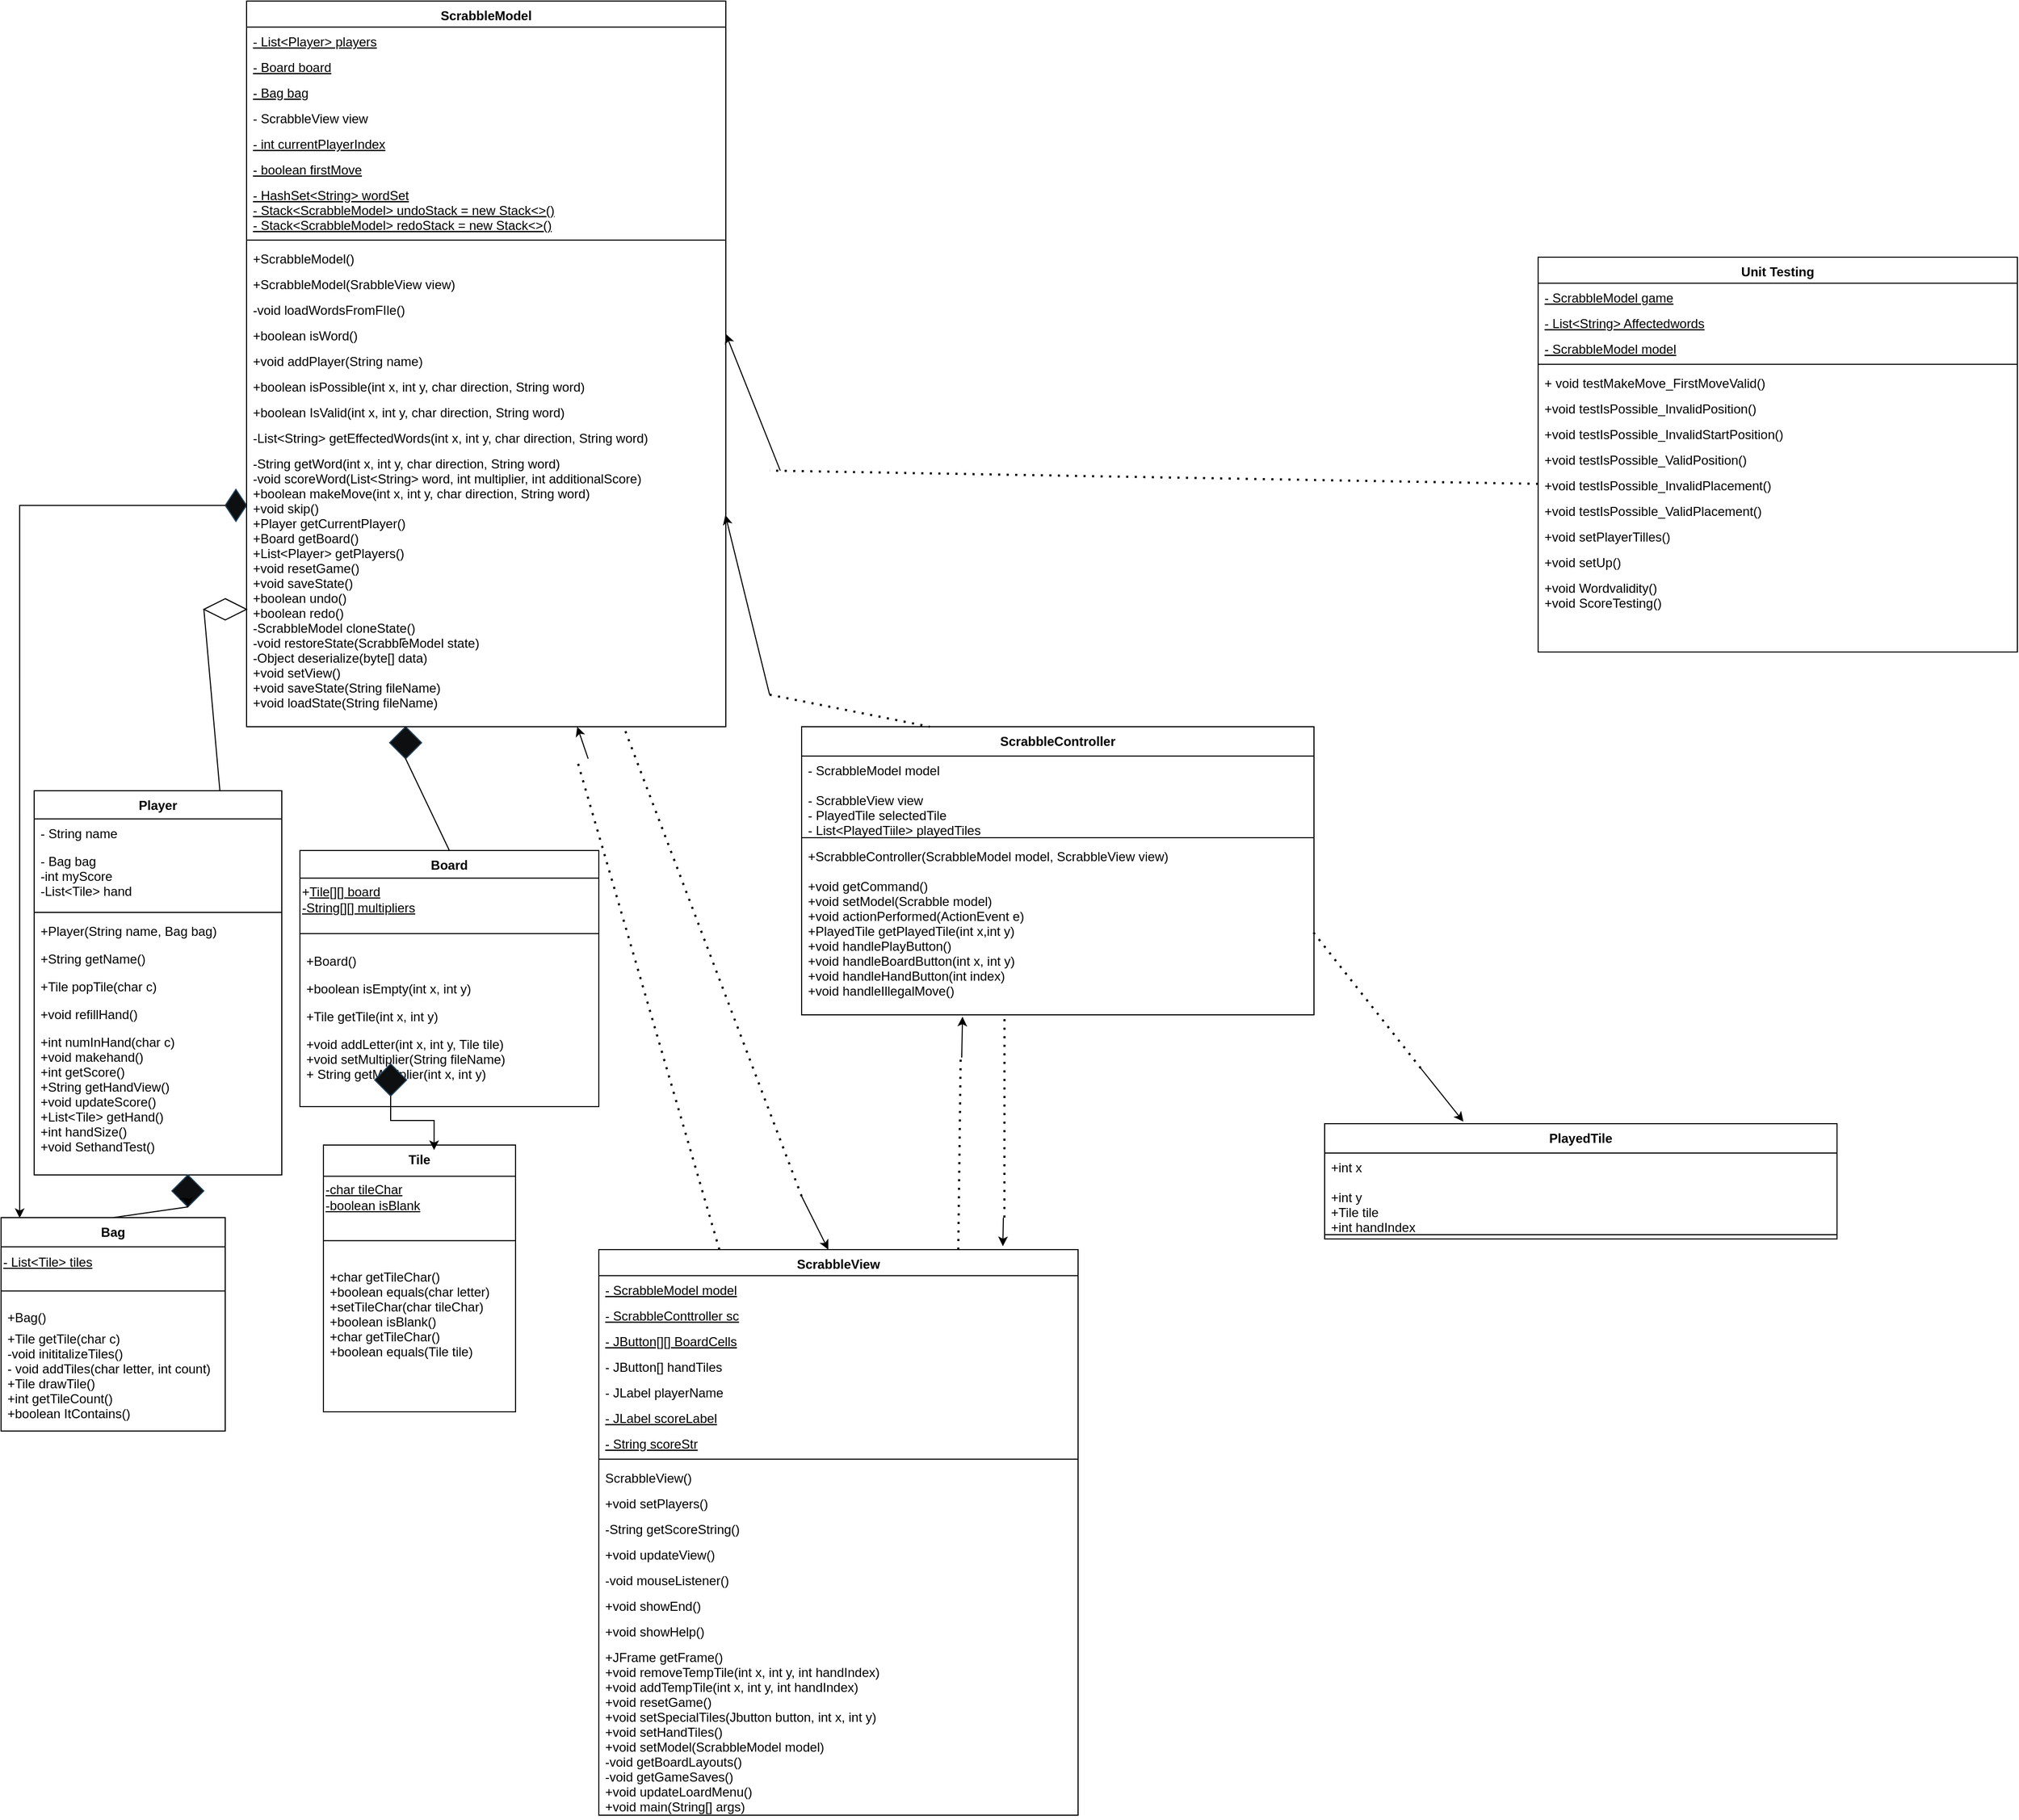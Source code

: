 <mxfile version="24.8.4">
  <diagram name="Page-1" id="p45qbbeU1905JoVHF52F">
    <mxGraphModel dx="593" dy="1954" grid="1" gridSize="10" guides="1" tooltips="1" connect="1" arrows="1" fold="1" page="1" pageScale="1" pageWidth="850" pageHeight="1100" math="0" shadow="0">
      <root>
        <mxCell id="0" />
        <mxCell id="1" parent="0" />
        <mxCell id="Dp6m5IRYse2leT-TEfQf-21" value="Player" style="swimlane;fontStyle=1;align=center;verticalAlign=top;childLayout=stackLayout;horizontal=1;startSize=26.375;horizontalStack=0;resizeParent=1;resizeParentMax=0;resizeLast=0;collapsible=0;marginBottom=0;" parent="1" vertex="1">
          <mxGeometry x="161" y="540" width="232" height="360.005" as="geometry" />
        </mxCell>
        <mxCell id="Dp6m5IRYse2leT-TEfQf-22" value="- String name" style="text;strokeColor=none;fillColor=none;align=left;verticalAlign=top;spacingLeft=4;spacingRight=4;overflow=hidden;rotatable=0;points=[[0,0.5],[1,0.5]];portConstraint=eastwest;" parent="Dp6m5IRYse2leT-TEfQf-21" vertex="1">
          <mxGeometry y="26.375" width="232" height="26" as="geometry" />
        </mxCell>
        <mxCell id="Dp6m5IRYse2leT-TEfQf-23" value="- Bag bag&#xa;-int myScore&#xa;-List&lt;Tile&gt; hand" style="text;strokeColor=none;fillColor=none;align=left;verticalAlign=top;spacingLeft=4;spacingRight=4;overflow=hidden;rotatable=0;points=[[0,0.5],[1,0.5]];portConstraint=eastwest;" parent="Dp6m5IRYse2leT-TEfQf-21" vertex="1">
          <mxGeometry y="52.375" width="232" height="57.63" as="geometry" />
        </mxCell>
        <mxCell id="Dp6m5IRYse2leT-TEfQf-24" style="line;strokeWidth=1;fillColor=none;align=left;verticalAlign=middle;spacingTop=-1;spacingLeft=3;spacingRight=3;rotatable=0;labelPosition=right;points=[];portConstraint=eastwest;strokeColor=inherit;" parent="Dp6m5IRYse2leT-TEfQf-21" vertex="1">
          <mxGeometry y="110.005" width="232" height="8" as="geometry" />
        </mxCell>
        <mxCell id="Dp6m5IRYse2leT-TEfQf-25" value="+Player(String name, Bag bag)" style="text;strokeColor=none;fillColor=none;align=left;verticalAlign=top;spacingLeft=4;spacingRight=4;overflow=hidden;rotatable=0;points=[[0,0.5],[1,0.5]];portConstraint=eastwest;" parent="Dp6m5IRYse2leT-TEfQf-21" vertex="1">
          <mxGeometry y="118.005" width="232" height="26" as="geometry" />
        </mxCell>
        <mxCell id="Dp6m5IRYse2leT-TEfQf-26" value="+String getName()" style="text;strokeColor=none;fillColor=none;align=left;verticalAlign=top;spacingLeft=4;spacingRight=4;overflow=hidden;rotatable=0;points=[[0,0.5],[1,0.5]];portConstraint=eastwest;" parent="Dp6m5IRYse2leT-TEfQf-21" vertex="1">
          <mxGeometry y="144.005" width="232" height="26" as="geometry" />
        </mxCell>
        <mxCell id="Dp6m5IRYse2leT-TEfQf-27" value="+Tile popTile(char c)" style="text;strokeColor=none;fillColor=none;align=left;verticalAlign=top;spacingLeft=4;spacingRight=4;overflow=hidden;rotatable=0;points=[[0,0.5],[1,0.5]];portConstraint=eastwest;" parent="Dp6m5IRYse2leT-TEfQf-21" vertex="1">
          <mxGeometry y="170.005" width="232" height="26" as="geometry" />
        </mxCell>
        <mxCell id="Dp6m5IRYse2leT-TEfQf-28" value="+void refillHand()" style="text;strokeColor=none;fillColor=none;align=left;verticalAlign=top;spacingLeft=4;spacingRight=4;overflow=hidden;rotatable=0;points=[[0,0.5],[1,0.5]];portConstraint=eastwest;" parent="Dp6m5IRYse2leT-TEfQf-21" vertex="1">
          <mxGeometry y="196.005" width="232" height="26" as="geometry" />
        </mxCell>
        <mxCell id="Dp6m5IRYse2leT-TEfQf-29" value="+int numInHand(char c)&#xa;+void makehand()&#xa;+int getScore()&#xa;+String getHandView()&#xa;+void updateScore()&#xa;+List&lt;Tile&gt; getHand()&#xa;+int handSize()&#xa;+void SethandTest()" style="text;strokeColor=none;fillColor=none;align=left;verticalAlign=top;spacingLeft=4;spacingRight=4;overflow=hidden;rotatable=0;points=[[0,0.5],[1,0.5]];portConstraint=eastwest;" parent="Dp6m5IRYse2leT-TEfQf-21" vertex="1">
          <mxGeometry y="222.005" width="232" height="138" as="geometry" />
        </mxCell>
        <mxCell id="Dp6m5IRYse2leT-TEfQf-30" value="Board" style="swimlane;fontStyle=1;align=center;verticalAlign=top;childLayout=stackLayout;horizontal=1;startSize=25.818;horizontalStack=0;resizeParent=1;resizeParentMax=0;resizeLast=0;collapsible=0;marginBottom=0;" parent="1" vertex="1">
          <mxGeometry x="410" y="596" width="280" height="239.998" as="geometry" />
        </mxCell>
        <mxCell id="Dp6m5IRYse2leT-TEfQf-105" value="+&lt;u&gt;Tile[][] board&lt;/u&gt;&lt;div&gt;&lt;u&gt;-String[][] multipliers&lt;/u&gt;&lt;/div&gt;" style="text;html=1;align=left;verticalAlign=middle;resizable=0;points=[];autosize=1;strokeColor=none;fillColor=none;" parent="Dp6m5IRYse2leT-TEfQf-30" vertex="1">
          <mxGeometry y="25.818" width="280" height="40" as="geometry" />
        </mxCell>
        <mxCell id="Dp6m5IRYse2leT-TEfQf-31" style="line;strokeWidth=1;fillColor=none;align=left;verticalAlign=middle;spacingTop=-1;spacingLeft=3;spacingRight=3;rotatable=0;labelPosition=right;points=[];portConstraint=eastwest;strokeColor=inherit;" parent="Dp6m5IRYse2leT-TEfQf-30" vertex="1">
          <mxGeometry y="65.818" width="280" height="24.18" as="geometry" />
        </mxCell>
        <mxCell id="Dp6m5IRYse2leT-TEfQf-32" value="+Board()" style="text;strokeColor=none;fillColor=none;align=left;verticalAlign=top;spacingLeft=4;spacingRight=4;overflow=hidden;rotatable=0;points=[[0,0.5],[1,0.5]];portConstraint=eastwest;" parent="Dp6m5IRYse2leT-TEfQf-30" vertex="1">
          <mxGeometry y="89.998" width="280" height="26" as="geometry" />
        </mxCell>
        <mxCell id="Dp6m5IRYse2leT-TEfQf-33" value="+boolean isEmpty(int x, int y)" style="text;strokeColor=none;fillColor=none;align=left;verticalAlign=top;spacingLeft=4;spacingRight=4;overflow=hidden;rotatable=0;points=[[0,0.5],[1,0.5]];portConstraint=eastwest;" parent="Dp6m5IRYse2leT-TEfQf-30" vertex="1">
          <mxGeometry y="115.998" width="280" height="26" as="geometry" />
        </mxCell>
        <mxCell id="Dp6m5IRYse2leT-TEfQf-34" value="+Tile getTile(int x, int y)" style="text;strokeColor=none;fillColor=none;align=left;verticalAlign=top;spacingLeft=4;spacingRight=4;overflow=hidden;rotatable=0;points=[[0,0.5],[1,0.5]];portConstraint=eastwest;" parent="Dp6m5IRYse2leT-TEfQf-30" vertex="1">
          <mxGeometry y="141.998" width="280" height="26" as="geometry" />
        </mxCell>
        <mxCell id="Dp6m5IRYse2leT-TEfQf-35" value="+void addLetter(int x, int y, Tile tile)&#xa;+void setMultiplier(String fileName)&#xa;+ String getMultiplier(int x, int y)" style="text;strokeColor=none;fillColor=none;align=left;verticalAlign=top;spacingLeft=4;spacingRight=4;overflow=hidden;rotatable=0;points=[[0,0.5],[1,0.5]];portConstraint=eastwest;" parent="Dp6m5IRYse2leT-TEfQf-30" vertex="1">
          <mxGeometry y="167.998" width="280" height="72" as="geometry" />
        </mxCell>
        <mxCell id="Dp6m5IRYse2leT-TEfQf-36" value="Bag" style="swimlane;fontStyle=1;align=center;verticalAlign=top;childLayout=stackLayout;horizontal=1;startSize=27.429;horizontalStack=0;resizeParent=1;resizeParentMax=0;resizeLast=0;collapsible=0;marginBottom=0;" parent="1" vertex="1">
          <mxGeometry x="130" y="940" width="210" height="199.999" as="geometry" />
        </mxCell>
        <mxCell id="Dp6m5IRYse2leT-TEfQf-104" value="&lt;u&gt;- List&amp;lt;Tile&amp;gt; tiles&lt;/u&gt;" style="text;html=1;align=left;verticalAlign=middle;resizable=0;points=[];autosize=1;strokeColor=none;fillColor=none;" parent="Dp6m5IRYse2leT-TEfQf-36" vertex="1">
          <mxGeometry y="27.429" width="210" height="30" as="geometry" />
        </mxCell>
        <mxCell id="Dp6m5IRYse2leT-TEfQf-37" style="line;strokeWidth=1;fillColor=none;align=left;verticalAlign=middle;spacingTop=-1;spacingLeft=3;spacingRight=3;rotatable=0;labelPosition=right;points=[];portConstraint=eastwest;strokeColor=inherit;" parent="Dp6m5IRYse2leT-TEfQf-36" vertex="1">
          <mxGeometry y="57.429" width="210" height="22.57" as="geometry" />
        </mxCell>
        <mxCell id="Dp6m5IRYse2leT-TEfQf-38" value="+Bag()" style="text;strokeColor=none;fillColor=none;align=left;verticalAlign=top;spacingLeft=4;spacingRight=4;overflow=hidden;rotatable=0;points=[[0,0.5],[1,0.5]];portConstraint=eastwest;" parent="Dp6m5IRYse2leT-TEfQf-36" vertex="1">
          <mxGeometry y="79.999" width="210" height="20" as="geometry" />
        </mxCell>
        <mxCell id="Dp6m5IRYse2leT-TEfQf-39" value="+Tile getTile(char c)&#xa;-void inititalizeTiles()&#xa;- void addTiles(char letter, int count)&#xa;+Tile drawTile()&#xa;+int getTileCount()&#xa;+boolean ItContains()&#xa;" style="text;strokeColor=none;fillColor=none;align=left;verticalAlign=top;spacingLeft=4;spacingRight=4;overflow=hidden;rotatable=0;points=[[0,0.5],[1,0.5]];portConstraint=eastwest;" parent="Dp6m5IRYse2leT-TEfQf-36" vertex="1">
          <mxGeometry y="99.999" width="210" height="100" as="geometry" />
        </mxCell>
        <mxCell id="Dp6m5IRYse2leT-TEfQf-40" value="ScrabbleController" style="swimlane;fontStyle=1;align=center;verticalAlign=top;childLayout=stackLayout;horizontal=1;startSize=27.5;horizontalStack=0;resizeParent=1;resizeParentMax=0;resizeLast=0;collapsible=0;marginBottom=0;" parent="1" vertex="1">
          <mxGeometry x="880" y="480" width="480" height="270" as="geometry" />
        </mxCell>
        <mxCell id="Dp6m5IRYse2leT-TEfQf-41" value="- ScrabbleModel model" style="text;strokeColor=none;fillColor=none;align=left;verticalAlign=top;spacingLeft=4;spacingRight=4;overflow=hidden;rotatable=0;points=[[0,0.5],[1,0.5]];portConstraint=eastwest;" parent="Dp6m5IRYse2leT-TEfQf-40" vertex="1">
          <mxGeometry y="27.5" width="480" height="28" as="geometry" />
        </mxCell>
        <mxCell id="Dp6m5IRYse2leT-TEfQf-42" value="- ScrabbleView view&#xa;- PlayedTile selectedTile&#xa;- List&lt;PlayedTiile&gt; playedTiles" style="text;strokeColor=none;fillColor=none;align=left;verticalAlign=top;spacingLeft=4;spacingRight=4;overflow=hidden;rotatable=0;points=[[0,0.5],[1,0.5]];portConstraint=eastwest;" parent="Dp6m5IRYse2leT-TEfQf-40" vertex="1">
          <mxGeometry y="55.5" width="480" height="44.5" as="geometry" />
        </mxCell>
        <mxCell id="Dp6m5IRYse2leT-TEfQf-43" style="line;strokeWidth=1;fillColor=none;align=left;verticalAlign=middle;spacingTop=-1;spacingLeft=3;spacingRight=3;rotatable=0;labelPosition=right;points=[];portConstraint=eastwest;strokeColor=inherit;" parent="Dp6m5IRYse2leT-TEfQf-40" vertex="1">
          <mxGeometry y="100" width="480" height="8" as="geometry" />
        </mxCell>
        <mxCell id="Dp6m5IRYse2leT-TEfQf-44" value="+ScrabbleController(ScrabbleModel model, ScrabbleView view)" style="text;strokeColor=none;fillColor=none;align=left;verticalAlign=top;spacingLeft=4;spacingRight=4;overflow=hidden;rotatable=0;points=[[0,0.5],[1,0.5]];portConstraint=eastwest;" parent="Dp6m5IRYse2leT-TEfQf-40" vertex="1">
          <mxGeometry y="108" width="480" height="28" as="geometry" />
        </mxCell>
        <mxCell id="Dp6m5IRYse2leT-TEfQf-46" value="+void getCommand()&#xa;+void setModel(Scrabble model)&#xa;+void actionPerformed(ActionEvent e)&#xa;+PlayedTile getPlayedTile(int x,int y)&#xa;+void handlePlayButton()&#xa;+void handleBoardButton(int x, int y)&#xa;+void handleHandButton(int index)&#xa;+void handleIllegalMove()" style="text;strokeColor=none;fillColor=none;align=left;verticalAlign=top;spacingLeft=4;spacingRight=4;overflow=hidden;rotatable=0;points=[[0,0.5],[1,0.5]];portConstraint=eastwest;" parent="Dp6m5IRYse2leT-TEfQf-40" vertex="1">
          <mxGeometry y="136" width="480" height="134" as="geometry" />
        </mxCell>
        <mxCell id="Dp6m5IRYse2leT-TEfQf-52" value="Tile" style="swimlane;fontStyle=1;align=center;verticalAlign=top;childLayout=stackLayout;horizontal=1;startSize=29.2;horizontalStack=0;resizeParent=1;resizeParentMax=0;resizeLast=0;collapsible=0;marginBottom=0;" parent="1" vertex="1">
          <mxGeometry x="432" y="872" width="180" height="250" as="geometry" />
        </mxCell>
        <mxCell id="Dp6m5IRYse2leT-TEfQf-106" value="&lt;u&gt;-char tileChar&lt;/u&gt;&lt;div&gt;&lt;u&gt;-boolean isBlank&lt;/u&gt;&lt;/div&gt;" style="text;html=1;align=left;verticalAlign=middle;resizable=0;points=[];autosize=1;strokeColor=none;fillColor=none;" parent="Dp6m5IRYse2leT-TEfQf-52" vertex="1">
          <mxGeometry y="29.2" width="180" height="40" as="geometry" />
        </mxCell>
        <mxCell id="Dp6m5IRYse2leT-TEfQf-53" style="line;strokeWidth=1;fillColor=none;align=left;verticalAlign=middle;spacingTop=-1;spacingLeft=3;spacingRight=3;rotatable=0;labelPosition=right;points=[];portConstraint=eastwest;strokeColor=inherit;" parent="Dp6m5IRYse2leT-TEfQf-52" vertex="1">
          <mxGeometry y="69.2" width="180" height="40.8" as="geometry" />
        </mxCell>
        <mxCell id="Dp6m5IRYse2leT-TEfQf-54" value="+char getTileChar()&#xa;+boolean equals(char letter)&#xa;+setTileChar(char tileChar)&#xa;+boolean isBlank()&#xa;+char getTileChar()&#xa;+boolean equals(Tile tile)" style="text;strokeColor=none;fillColor=none;align=left;verticalAlign=top;spacingLeft=4;spacingRight=4;overflow=hidden;rotatable=0;points=[[0,0.5],[1,0.5]];portConstraint=eastwest;" parent="Dp6m5IRYse2leT-TEfQf-52" vertex="1">
          <mxGeometry y="110" width="180" height="140" as="geometry" />
        </mxCell>
        <mxCell id="Dp6m5IRYse2leT-TEfQf-69" value="" style="rhombus;whiteSpace=wrap;html=1;" parent="1" vertex="1">
          <mxGeometry x="320" y="360" width="40" height="20" as="geometry" />
        </mxCell>
        <mxCell id="Dp6m5IRYse2leT-TEfQf-73" value="" style="rhombus;whiteSpace=wrap;html=1;fillColor=#0e0f10;strokeColor=#23445d;" parent="1" vertex="1">
          <mxGeometry x="494" y="480" width="30" height="30" as="geometry" />
        </mxCell>
        <mxCell id="Dp6m5IRYse2leT-TEfQf-74" value="" style="endArrow=none;html=1;rounded=0;exitX=0.5;exitY=0;exitDx=0;exitDy=0;entryX=0.275;entryY=1.005;entryDx=0;entryDy=0;entryPerimeter=0;" parent="1" edge="1">
          <mxGeometry width="50" height="50" relative="1" as="geometry">
            <mxPoint x="509" y="397.58" as="sourcePoint" />
            <mxPoint x="503.475" y="397.919" as="targetPoint" />
          </mxGeometry>
        </mxCell>
        <mxCell id="Dp6m5IRYse2leT-TEfQf-79" value="" style="endArrow=none;html=1;rounded=0;entryX=0;entryY=0.5;entryDx=0;entryDy=0;exitX=0.75;exitY=0;exitDx=0;exitDy=0;" parent="1" source="Dp6m5IRYse2leT-TEfQf-21" target="Dp6m5IRYse2leT-TEfQf-69" edge="1">
          <mxGeometry width="50" height="50" relative="1" as="geometry">
            <mxPoint x="350" y="590" as="sourcePoint" />
            <mxPoint x="400" y="540" as="targetPoint" />
          </mxGeometry>
        </mxCell>
        <mxCell id="Dp6m5IRYse2leT-TEfQf-80" value="" style="endArrow=none;html=1;rounded=0;entryX=0.5;entryY=1;entryDx=0;entryDy=0;exitX=0.5;exitY=0;exitDx=0;exitDy=0;" parent="1" source="Dp6m5IRYse2leT-TEfQf-30" target="Dp6m5IRYse2leT-TEfQf-73" edge="1">
          <mxGeometry width="50" height="50" relative="1" as="geometry">
            <mxPoint x="350" y="590" as="sourcePoint" />
            <mxPoint x="400" y="540" as="targetPoint" />
          </mxGeometry>
        </mxCell>
        <mxCell id="Dp6m5IRYse2leT-TEfQf-81" value="" style="rhombus;whiteSpace=wrap;html=1;fillColor=#0e0f10;strokeColor=#23445d;" parent="1" vertex="1">
          <mxGeometry x="340" y="257.58" width="20" height="30" as="geometry" />
        </mxCell>
        <mxCell id="Dp6m5IRYse2leT-TEfQf-82" style="edgeStyle=orthogonalEdgeStyle;rounded=0;orthogonalLoop=1;jettySize=auto;html=1;exitX=0;exitY=0.5;exitDx=0;exitDy=0;entryX=0.083;entryY=0.002;entryDx=0;entryDy=0;entryPerimeter=0;" parent="1" source="Dp6m5IRYse2leT-TEfQf-81" target="Dp6m5IRYse2leT-TEfQf-36" edge="1">
          <mxGeometry relative="1" as="geometry" />
        </mxCell>
        <mxCell id="Dp6m5IRYse2leT-TEfQf-83" value="" style="endArrow=none;dashed=1;html=1;dashPattern=1 3;strokeWidth=2;rounded=0;entryX=0.79;entryY=1.014;entryDx=0;entryDy=0;entryPerimeter=0;" parent="1" target="07eNszUs00xJLxTIzCXr-115" edge="1">
          <mxGeometry width="50" height="50" relative="1" as="geometry">
            <mxPoint x="880" y="920" as="sourcePoint" />
            <mxPoint x="723.036" y="494.328" as="targetPoint" />
          </mxGeometry>
        </mxCell>
        <mxCell id="Dp6m5IRYse2leT-TEfQf-87" value="" style="endArrow=classic;html=1;rounded=0;entryX=0.412;entryY=0;entryDx=0;entryDy=0;entryPerimeter=0;" parent="1" edge="1">
          <mxGeometry width="50" height="50" relative="1" as="geometry">
            <mxPoint x="880" y="920" as="sourcePoint" />
            <mxPoint x="904.988" y="970" as="targetPoint" />
          </mxGeometry>
        </mxCell>
        <mxCell id="Dp6m5IRYse2leT-TEfQf-92" value="" style="rhombus;whiteSpace=wrap;html=1;fillColor=#0e0f10;strokeColor=#23445d;" parent="1" vertex="1">
          <mxGeometry x="290" y="900" width="30" height="30" as="geometry" />
        </mxCell>
        <mxCell id="Dp6m5IRYse2leT-TEfQf-94" value="" style="endArrow=none;html=1;rounded=0;entryX=0.5;entryY=1;entryDx=0;entryDy=0;exitX=0.5;exitY=0;exitDx=0;exitDy=0;" parent="1" source="Dp6m5IRYse2leT-TEfQf-36" target="Dp6m5IRYse2leT-TEfQf-92" edge="1">
          <mxGeometry width="50" height="50" relative="1" as="geometry">
            <mxPoint x="130" y="857.38" as="sourcePoint" />
            <mxPoint x="160" y="830" as="targetPoint" />
          </mxGeometry>
        </mxCell>
        <mxCell id="Dp6m5IRYse2leT-TEfQf-96" value="" style="rhombus;whiteSpace=wrap;html=1;fillColor=#0e0f10;strokeColor=#23445d;" parent="1" vertex="1">
          <mxGeometry x="480" y="796.0" width="30" height="30" as="geometry" />
        </mxCell>
        <mxCell id="Dp6m5IRYse2leT-TEfQf-97" style="edgeStyle=orthogonalEdgeStyle;rounded=0;orthogonalLoop=1;jettySize=auto;html=1;exitX=0.5;exitY=1;exitDx=0;exitDy=0;entryX=0.576;entryY=0.019;entryDx=0;entryDy=0;entryPerimeter=0;" parent="1" source="Dp6m5IRYse2leT-TEfQf-96" target="Dp6m5IRYse2leT-TEfQf-52" edge="1">
          <mxGeometry relative="1" as="geometry" />
        </mxCell>
        <mxCell id="Dp6m5IRYse2leT-TEfQf-98" value="" style="endArrow=none;dashed=1;html=1;dashPattern=1 3;strokeWidth=2;rounded=0;entryX=0.25;entryY=0;entryDx=0;entryDy=0;" parent="1" target="Dp6m5IRYse2leT-TEfQf-40" edge="1">
          <mxGeometry width="50" height="50" relative="1" as="geometry">
            <mxPoint x="850" y="450" as="sourcePoint" />
            <mxPoint x="850" y="530" as="targetPoint" />
          </mxGeometry>
        </mxCell>
        <mxCell id="Dp6m5IRYse2leT-TEfQf-99" value="" style="endArrow=classic;html=1;rounded=0;entryX=0.999;entryY=0.237;entryDx=0;entryDy=0;entryPerimeter=0;" parent="1" target="07eNszUs00xJLxTIzCXr-115" edge="1">
          <mxGeometry width="50" height="50" relative="1" as="geometry">
            <mxPoint x="850" y="450" as="sourcePoint" />
            <mxPoint x="825.857" y="376.332" as="targetPoint" />
          </mxGeometry>
        </mxCell>
        <mxCell id="Dp6m5IRYse2leT-TEfQf-100" value="" style="endArrow=none;dashed=1;html=1;dashPattern=1 3;strokeWidth=2;rounded=0;exitX=0.75;exitY=0;exitDx=0;exitDy=0;" parent="1" source="07eNszUs00xJLxTIzCXr-81" edge="1">
          <mxGeometry width="50" height="50" relative="1" as="geometry">
            <mxPoint x="980" y="940" as="sourcePoint" />
            <mxPoint x="1029" y="790" as="targetPoint" />
          </mxGeometry>
        </mxCell>
        <mxCell id="Dp6m5IRYse2leT-TEfQf-101" value="" style="endArrow=classic;html=1;rounded=0;entryX=0.314;entryY=1.013;entryDx=0;entryDy=0;entryPerimeter=0;" parent="1" target="Dp6m5IRYse2leT-TEfQf-46" edge="1">
          <mxGeometry width="50" height="50" relative="1" as="geometry">
            <mxPoint x="1030" y="790" as="sourcePoint" />
            <mxPoint x="1006.911" y="967.35" as="targetPoint" />
          </mxGeometry>
        </mxCell>
        <mxCell id="Dp6m5IRYse2leT-TEfQf-102" value="" style="endArrow=none;dashed=1;html=1;dashPattern=1 3;strokeWidth=2;rounded=0;exitX=0.207;exitY=-0.005;exitDx=0;exitDy=0;exitPerimeter=0;" parent="1" edge="1">
          <mxGeometry width="50" height="50" relative="1" as="geometry">
            <mxPoint x="802.943" y="970.0" as="sourcePoint" />
            <mxPoint x="670" y="512.65" as="targetPoint" />
          </mxGeometry>
        </mxCell>
        <mxCell id="Dp6m5IRYse2leT-TEfQf-103" value="" style="endArrow=classic;html=1;rounded=0;entryX=0.69;entryY=1;entryDx=0;entryDy=0;entryPerimeter=0;" parent="1" target="07eNszUs00xJLxTIzCXr-115" edge="1">
          <mxGeometry width="50" height="50" relative="1" as="geometry">
            <mxPoint x="680" y="510" as="sourcePoint" />
            <mxPoint x="673.197" y="497.842" as="targetPoint" />
          </mxGeometry>
        </mxCell>
        <mxCell id="07eNszUs00xJLxTIzCXr-37" value="Unit Testing" style="swimlane;fontStyle=1;align=center;verticalAlign=top;childLayout=stackLayout;horizontal=1;startSize=24.421;horizontalStack=0;resizeParent=1;resizeParentMax=0;resizeLast=0;collapsible=0;marginBottom=0;" parent="1" vertex="1">
          <mxGeometry x="1570" y="40" width="449" height="370.001" as="geometry" />
        </mxCell>
        <mxCell id="07eNszUs00xJLxTIzCXr-38" value="- ScrabbleModel game" style="text;strokeColor=none;fillColor=none;align=left;verticalAlign=top;spacingLeft=4;spacingRight=4;overflow=hidden;rotatable=0;points=[[0,0.5],[1,0.5]];portConstraint=eastwest;fontStyle=4" parent="07eNszUs00xJLxTIzCXr-37" vertex="1">
          <mxGeometry y="24.421" width="449" height="24" as="geometry" />
        </mxCell>
        <mxCell id="07eNszUs00xJLxTIzCXr-39" value="- List&lt;String&gt; Affectedwords" style="text;strokeColor=none;fillColor=none;align=left;verticalAlign=top;spacingLeft=4;spacingRight=4;overflow=hidden;rotatable=0;points=[[0,0.5],[1,0.5]];portConstraint=eastwest;fontStyle=4" parent="07eNszUs00xJLxTIzCXr-37" vertex="1">
          <mxGeometry y="48.421" width="449" height="24" as="geometry" />
        </mxCell>
        <mxCell id="07eNszUs00xJLxTIzCXr-40" value="- ScrabbleModel model" style="text;strokeColor=none;fillColor=none;align=left;verticalAlign=top;spacingLeft=4;spacingRight=4;overflow=hidden;rotatable=0;points=[[0,0.5],[1,0.5]];portConstraint=eastwest;fontStyle=4" parent="07eNszUs00xJLxTIzCXr-37" vertex="1">
          <mxGeometry y="72.421" width="449" height="24" as="geometry" />
        </mxCell>
        <mxCell id="07eNszUs00xJLxTIzCXr-45" style="line;strokeWidth=1;fillColor=none;align=left;verticalAlign=middle;spacingTop=-1;spacingLeft=3;spacingRight=3;rotatable=0;labelPosition=right;points=[];portConstraint=eastwest;strokeColor=inherit;" parent="07eNszUs00xJLxTIzCXr-37" vertex="1">
          <mxGeometry y="96.421" width="449" height="8" as="geometry" />
        </mxCell>
        <mxCell id="07eNszUs00xJLxTIzCXr-46" value="+ void testMakeMove_FirstMoveValid()" style="text;strokeColor=none;fillColor=none;align=left;verticalAlign=top;spacingLeft=4;spacingRight=4;overflow=hidden;rotatable=0;points=[[0,0.5],[1,0.5]];portConstraint=eastwest;" parent="07eNszUs00xJLxTIzCXr-37" vertex="1">
          <mxGeometry y="104.421" width="449" height="24" as="geometry" />
        </mxCell>
        <mxCell id="07eNszUs00xJLxTIzCXr-47" value="+void testIsPossible_InvalidPosition()" style="text;strokeColor=none;fillColor=none;align=left;verticalAlign=top;spacingLeft=4;spacingRight=4;overflow=hidden;rotatable=0;points=[[0,0.5],[1,0.5]];portConstraint=eastwest;" parent="07eNszUs00xJLxTIzCXr-37" vertex="1">
          <mxGeometry y="128.421" width="449" height="24" as="geometry" />
        </mxCell>
        <mxCell id="07eNszUs00xJLxTIzCXr-48" value="+void testIsPossible_InvalidStartPosition()" style="text;strokeColor=none;fillColor=none;align=left;verticalAlign=top;spacingLeft=4;spacingRight=4;overflow=hidden;rotatable=0;points=[[0,0.5],[1,0.5]];portConstraint=eastwest;" parent="07eNszUs00xJLxTIzCXr-37" vertex="1">
          <mxGeometry y="152.421" width="449" height="24" as="geometry" />
        </mxCell>
        <mxCell id="07eNszUs00xJLxTIzCXr-49" value="+void testIsPossible_ValidPosition()" style="text;strokeColor=none;fillColor=none;align=left;verticalAlign=top;spacingLeft=4;spacingRight=4;overflow=hidden;rotatable=0;points=[[0,0.5],[1,0.5]];portConstraint=eastwest;" parent="07eNszUs00xJLxTIzCXr-37" vertex="1">
          <mxGeometry y="176.421" width="449" height="24" as="geometry" />
        </mxCell>
        <mxCell id="07eNszUs00xJLxTIzCXr-50" value="+void testIsPossible_InvalidPlacement()" style="text;strokeColor=none;fillColor=none;align=left;verticalAlign=top;spacingLeft=4;spacingRight=4;overflow=hidden;rotatable=0;points=[[0,0.5],[1,0.5]];portConstraint=eastwest;" parent="07eNszUs00xJLxTIzCXr-37" vertex="1">
          <mxGeometry y="200.421" width="449" height="24" as="geometry" />
        </mxCell>
        <mxCell id="07eNszUs00xJLxTIzCXr-51" value="+void testIsPossible_ValidPlacement()" style="text;strokeColor=none;fillColor=none;align=left;verticalAlign=top;spacingLeft=4;spacingRight=4;overflow=hidden;rotatable=0;points=[[0,0.5],[1,0.5]];portConstraint=eastwest;" parent="07eNszUs00xJLxTIzCXr-37" vertex="1">
          <mxGeometry y="224.421" width="449" height="24" as="geometry" />
        </mxCell>
        <mxCell id="07eNszUs00xJLxTIzCXr-52" value="+void setPlayerTilles()" style="text;strokeColor=none;fillColor=none;align=left;verticalAlign=top;spacingLeft=4;spacingRight=4;overflow=hidden;rotatable=0;points=[[0,0.5],[1,0.5]];portConstraint=eastwest;" parent="07eNszUs00xJLxTIzCXr-37" vertex="1">
          <mxGeometry y="248.421" width="449" height="24" as="geometry" />
        </mxCell>
        <mxCell id="07eNszUs00xJLxTIzCXr-53" value="+void setUp()" style="text;strokeColor=none;fillColor=none;align=left;verticalAlign=top;spacingLeft=4;spacingRight=4;overflow=hidden;rotatable=0;points=[[0,0.5],[1,0.5]];portConstraint=eastwest;" parent="07eNszUs00xJLxTIzCXr-37" vertex="1">
          <mxGeometry y="272.421" width="449" height="24" as="geometry" />
        </mxCell>
        <mxCell id="07eNszUs00xJLxTIzCXr-54" value="+void Wordvalidity()&#xa;+void ScoreTesting()&#xa;" style="text;strokeColor=none;fillColor=none;align=left;verticalAlign=top;spacingLeft=4;spacingRight=4;overflow=hidden;rotatable=0;points=[[0,0.5],[1,0.5]];portConstraint=eastwest;" parent="07eNszUs00xJLxTIzCXr-37" vertex="1">
          <mxGeometry y="296.421" width="449" height="73.58" as="geometry" />
        </mxCell>
        <mxCell id="07eNszUs00xJLxTIzCXr-59" style="edgeStyle=orthogonalEdgeStyle;rounded=0;orthogonalLoop=1;jettySize=auto;html=1;exitX=0;exitY=1;exitDx=0;exitDy=0;entryX=0.5;entryY=1;entryDx=0;entryDy=0;" parent="1" source="Dp6m5IRYse2leT-TEfQf-92" target="Dp6m5IRYse2leT-TEfQf-92" edge="1">
          <mxGeometry relative="1" as="geometry" />
        </mxCell>
        <mxCell id="07eNszUs00xJLxTIzCXr-81" value="ScrabbleView" style="swimlane;fontStyle=1;align=center;verticalAlign=top;childLayout=stackLayout;horizontal=1;startSize=24.421;horizontalStack=0;resizeParent=1;resizeParentMax=0;resizeLast=0;collapsible=0;marginBottom=0;" parent="1" vertex="1">
          <mxGeometry x="690" y="970" width="449" height="530.001" as="geometry" />
        </mxCell>
        <mxCell id="07eNszUs00xJLxTIzCXr-82" value="- ScrabbleModel model" style="text;strokeColor=none;fillColor=none;align=left;verticalAlign=top;spacingLeft=4;spacingRight=4;overflow=hidden;rotatable=0;points=[[0,0.5],[1,0.5]];portConstraint=eastwest;fontStyle=4" parent="07eNszUs00xJLxTIzCXr-81" vertex="1">
          <mxGeometry y="24.421" width="449" height="24" as="geometry" />
        </mxCell>
        <mxCell id="07eNszUs00xJLxTIzCXr-83" value="- ScrabbleConttroller sc" style="text;strokeColor=none;fillColor=none;align=left;verticalAlign=top;spacingLeft=4;spacingRight=4;overflow=hidden;rotatable=0;points=[[0,0.5],[1,0.5]];portConstraint=eastwest;fontStyle=4" parent="07eNszUs00xJLxTIzCXr-81" vertex="1">
          <mxGeometry y="48.421" width="449" height="24" as="geometry" />
        </mxCell>
        <mxCell id="07eNszUs00xJLxTIzCXr-84" value="- JButton[][] BoardCells" style="text;strokeColor=none;fillColor=none;align=left;verticalAlign=top;spacingLeft=4;spacingRight=4;overflow=hidden;rotatable=0;points=[[0,0.5],[1,0.5]];portConstraint=eastwest;fontStyle=4" parent="07eNszUs00xJLxTIzCXr-81" vertex="1">
          <mxGeometry y="72.421" width="449" height="24" as="geometry" />
        </mxCell>
        <mxCell id="07eNszUs00xJLxTIzCXr-85" value="- JButton[] handTiles" style="text;strokeColor=none;fillColor=none;align=left;verticalAlign=top;spacingLeft=4;spacingRight=4;overflow=hidden;rotatable=0;points=[[0,0.5],[1,0.5]];portConstraint=eastwest;" parent="07eNszUs00xJLxTIzCXr-81" vertex="1">
          <mxGeometry y="96.421" width="449" height="24" as="geometry" />
        </mxCell>
        <mxCell id="07eNszUs00xJLxTIzCXr-86" value="- JLabel playerName" style="text;strokeColor=none;fillColor=none;align=left;verticalAlign=top;spacingLeft=4;spacingRight=4;overflow=hidden;rotatable=0;points=[[0,0.5],[1,0.5]];portConstraint=eastwest;" parent="07eNszUs00xJLxTIzCXr-81" vertex="1">
          <mxGeometry y="120.421" width="449" height="24" as="geometry" />
        </mxCell>
        <mxCell id="07eNszUs00xJLxTIzCXr-87" value="- JLabel scoreLabel" style="text;strokeColor=none;fillColor=none;align=left;verticalAlign=top;spacingLeft=4;spacingRight=4;overflow=hidden;rotatable=0;points=[[0,0.5],[1,0.5]];portConstraint=eastwest;fontStyle=4" parent="07eNszUs00xJLxTIzCXr-81" vertex="1">
          <mxGeometry y="144.421" width="449" height="24" as="geometry" />
        </mxCell>
        <mxCell id="07eNszUs00xJLxTIzCXr-88" value="- String scoreStr" style="text;strokeColor=none;fillColor=none;align=left;verticalAlign=top;spacingLeft=4;spacingRight=4;overflow=hidden;rotatable=0;points=[[0,0.5],[1,0.5]];portConstraint=eastwest;fontStyle=4" parent="07eNszUs00xJLxTIzCXr-81" vertex="1">
          <mxGeometry y="168.421" width="449" height="24" as="geometry" />
        </mxCell>
        <mxCell id="07eNszUs00xJLxTIzCXr-89" style="line;strokeWidth=1;fillColor=none;align=left;verticalAlign=middle;spacingTop=-1;spacingLeft=3;spacingRight=3;rotatable=0;labelPosition=right;points=[];portConstraint=eastwest;strokeColor=inherit;" parent="07eNszUs00xJLxTIzCXr-81" vertex="1">
          <mxGeometry y="192.421" width="449" height="8" as="geometry" />
        </mxCell>
        <mxCell id="07eNszUs00xJLxTIzCXr-90" value="ScrabbleView()" style="text;strokeColor=none;fillColor=none;align=left;verticalAlign=top;spacingLeft=4;spacingRight=4;overflow=hidden;rotatable=0;points=[[0,0.5],[1,0.5]];portConstraint=eastwest;" parent="07eNszUs00xJLxTIzCXr-81" vertex="1">
          <mxGeometry y="200.421" width="449" height="24" as="geometry" />
        </mxCell>
        <mxCell id="07eNszUs00xJLxTIzCXr-91" value="+void setPlayers()" style="text;strokeColor=none;fillColor=none;align=left;verticalAlign=top;spacingLeft=4;spacingRight=4;overflow=hidden;rotatable=0;points=[[0,0.5],[1,0.5]];portConstraint=eastwest;" parent="07eNszUs00xJLxTIzCXr-81" vertex="1">
          <mxGeometry y="224.421" width="449" height="24" as="geometry" />
        </mxCell>
        <mxCell id="07eNszUs00xJLxTIzCXr-92" value="-String getScoreString()" style="text;strokeColor=none;fillColor=none;align=left;verticalAlign=top;spacingLeft=4;spacingRight=4;overflow=hidden;rotatable=0;points=[[0,0.5],[1,0.5]];portConstraint=eastwest;" parent="07eNszUs00xJLxTIzCXr-81" vertex="1">
          <mxGeometry y="248.421" width="449" height="24" as="geometry" />
        </mxCell>
        <mxCell id="07eNszUs00xJLxTIzCXr-93" value="+void updateView()" style="text;strokeColor=none;fillColor=none;align=left;verticalAlign=top;spacingLeft=4;spacingRight=4;overflow=hidden;rotatable=0;points=[[0,0.5],[1,0.5]];portConstraint=eastwest;" parent="07eNszUs00xJLxTIzCXr-81" vertex="1">
          <mxGeometry y="272.421" width="449" height="24" as="geometry" />
        </mxCell>
        <mxCell id="07eNszUs00xJLxTIzCXr-94" value="-void mouseListener()" style="text;strokeColor=none;fillColor=none;align=left;verticalAlign=top;spacingLeft=4;spacingRight=4;overflow=hidden;rotatable=0;points=[[0,0.5],[1,0.5]];portConstraint=eastwest;" parent="07eNszUs00xJLxTIzCXr-81" vertex="1">
          <mxGeometry y="296.421" width="449" height="24" as="geometry" />
        </mxCell>
        <mxCell id="07eNszUs00xJLxTIzCXr-95" value="+void showEnd()" style="text;strokeColor=none;fillColor=none;align=left;verticalAlign=top;spacingLeft=4;spacingRight=4;overflow=hidden;rotatable=0;points=[[0,0.5],[1,0.5]];portConstraint=eastwest;" parent="07eNszUs00xJLxTIzCXr-81" vertex="1">
          <mxGeometry y="320.421" width="449" height="24" as="geometry" />
        </mxCell>
        <mxCell id="07eNszUs00xJLxTIzCXr-96" value="+void showHelp()" style="text;strokeColor=none;fillColor=none;align=left;verticalAlign=top;spacingLeft=4;spacingRight=4;overflow=hidden;rotatable=0;points=[[0,0.5],[1,0.5]];portConstraint=eastwest;" parent="07eNszUs00xJLxTIzCXr-81" vertex="1">
          <mxGeometry y="344.421" width="449" height="24" as="geometry" />
        </mxCell>
        <mxCell id="07eNszUs00xJLxTIzCXr-97" value="+JFrame getFrame()&#xa;+void removeTempTile(int x, int y, int handIndex)&#xa;+void addTempTile(int x, int y, int handIndex)&#xa;+void resetGame()&#xa;+void setSpecialTiles(Jbutton button, int x, int y)&#xa;+void setHandTiles()&#xa;+void setModel(ScrabbleModel model)&#xa;-void getBoardLayouts()&#xa;-void getGameSaves()&#xa;+void updateLoardMenu()&#xa;+void main(String[] args)" style="text;strokeColor=none;fillColor=none;align=left;verticalAlign=top;spacingLeft=4;spacingRight=4;overflow=hidden;rotatable=0;points=[[0,0.5],[1,0.5]];portConstraint=eastwest;" parent="07eNszUs00xJLxTIzCXr-81" vertex="1">
          <mxGeometry y="368.421" width="449" height="161.58" as="geometry" />
        </mxCell>
        <mxCell id="07eNszUs00xJLxTIzCXr-98" value="ScrabbleModel" style="swimlane;fontStyle=1;align=center;verticalAlign=top;childLayout=stackLayout;horizontal=1;startSize=24.421;horizontalStack=0;resizeParent=1;resizeParentMax=0;resizeLast=0;collapsible=0;marginBottom=0;" parent="1" vertex="1">
          <mxGeometry x="360" y="-200" width="449" height="680.001" as="geometry" />
        </mxCell>
        <mxCell id="07eNszUs00xJLxTIzCXr-99" value="- List&lt;Player&gt; players" style="text;strokeColor=none;fillColor=none;align=left;verticalAlign=top;spacingLeft=4;spacingRight=4;overflow=hidden;rotatable=0;points=[[0,0.5],[1,0.5]];portConstraint=eastwest;fontStyle=4" parent="07eNszUs00xJLxTIzCXr-98" vertex="1">
          <mxGeometry y="24.421" width="449" height="24" as="geometry" />
        </mxCell>
        <mxCell id="07eNszUs00xJLxTIzCXr-100" value="- Board board" style="text;strokeColor=none;fillColor=none;align=left;verticalAlign=top;spacingLeft=4;spacingRight=4;overflow=hidden;rotatable=0;points=[[0,0.5],[1,0.5]];portConstraint=eastwest;fontStyle=4" parent="07eNszUs00xJLxTIzCXr-98" vertex="1">
          <mxGeometry y="48.421" width="449" height="24" as="geometry" />
        </mxCell>
        <mxCell id="07eNszUs00xJLxTIzCXr-101" value="- Bag bag" style="text;strokeColor=none;fillColor=none;align=left;verticalAlign=top;spacingLeft=4;spacingRight=4;overflow=hidden;rotatable=0;points=[[0,0.5],[1,0.5]];portConstraint=eastwest;fontStyle=4" parent="07eNszUs00xJLxTIzCXr-98" vertex="1">
          <mxGeometry y="72.421" width="449" height="24" as="geometry" />
        </mxCell>
        <mxCell id="07eNszUs00xJLxTIzCXr-102" value="- ScrabbleView view" style="text;strokeColor=none;fillColor=none;align=left;verticalAlign=top;spacingLeft=4;spacingRight=4;overflow=hidden;rotatable=0;points=[[0,0.5],[1,0.5]];portConstraint=eastwest;" parent="07eNszUs00xJLxTIzCXr-98" vertex="1">
          <mxGeometry y="96.421" width="449" height="24" as="geometry" />
        </mxCell>
        <mxCell id="07eNszUs00xJLxTIzCXr-103" value="- int currentPlayerIndex" style="text;strokeColor=none;fillColor=none;align=left;verticalAlign=top;spacingLeft=4;spacingRight=4;overflow=hidden;rotatable=0;points=[[0,0.5],[1,0.5]];portConstraint=eastwest;fontStyle=4" parent="07eNszUs00xJLxTIzCXr-98" vertex="1">
          <mxGeometry y="120.421" width="449" height="24" as="geometry" />
        </mxCell>
        <mxCell id="07eNszUs00xJLxTIzCXr-104" value="- boolean firstMove" style="text;strokeColor=none;fillColor=none;align=left;verticalAlign=top;spacingLeft=4;spacingRight=4;overflow=hidden;rotatable=0;points=[[0,0.5],[1,0.5]];portConstraint=eastwest;fontStyle=4" parent="07eNszUs00xJLxTIzCXr-98" vertex="1">
          <mxGeometry y="144.421" width="449" height="24" as="geometry" />
        </mxCell>
        <mxCell id="07eNszUs00xJLxTIzCXr-105" value="- HashSet&lt;String&gt; wordSet&#xa;- Stack&lt;ScrabbleModel&gt; undoStack = new Stack&lt;&gt;()&#xa;- Stack&lt;ScrabbleModel&gt; redoStack = new Stack&lt;&gt;()" style="text;strokeColor=none;fillColor=none;align=left;verticalAlign=top;spacingLeft=4;spacingRight=4;overflow=hidden;rotatable=0;points=[[0,0.5],[1,0.5]];portConstraint=eastwest;fontStyle=4" parent="07eNszUs00xJLxTIzCXr-98" vertex="1">
          <mxGeometry y="168.421" width="449" height="51.58" as="geometry" />
        </mxCell>
        <mxCell id="07eNszUs00xJLxTIzCXr-106" style="line;strokeWidth=1;fillColor=none;align=left;verticalAlign=middle;spacingTop=-1;spacingLeft=3;spacingRight=3;rotatable=0;labelPosition=right;points=[];portConstraint=eastwest;strokeColor=inherit;" parent="07eNszUs00xJLxTIzCXr-98" vertex="1">
          <mxGeometry y="220.001" width="449" height="8" as="geometry" />
        </mxCell>
        <mxCell id="07eNszUs00xJLxTIzCXr-107" value="+ScrabbleModel() " style="text;strokeColor=none;fillColor=none;align=left;verticalAlign=top;spacingLeft=4;spacingRight=4;overflow=hidden;rotatable=0;points=[[0,0.5],[1,0.5]];portConstraint=eastwest;" parent="07eNszUs00xJLxTIzCXr-98" vertex="1">
          <mxGeometry y="228.001" width="449" height="24" as="geometry" />
        </mxCell>
        <mxCell id="07eNszUs00xJLxTIzCXr-108" value="+ScrabbleModel(SrabbleView view)" style="text;strokeColor=none;fillColor=none;align=left;verticalAlign=top;spacingLeft=4;spacingRight=4;overflow=hidden;rotatable=0;points=[[0,0.5],[1,0.5]];portConstraint=eastwest;" parent="07eNszUs00xJLxTIzCXr-98" vertex="1">
          <mxGeometry y="252.001" width="449" height="24" as="geometry" />
        </mxCell>
        <mxCell id="07eNszUs00xJLxTIzCXr-109" value="-void loadWordsFromFIle()" style="text;strokeColor=none;fillColor=none;align=left;verticalAlign=top;spacingLeft=4;spacingRight=4;overflow=hidden;rotatable=0;points=[[0,0.5],[1,0.5]];portConstraint=eastwest;" parent="07eNszUs00xJLxTIzCXr-98" vertex="1">
          <mxGeometry y="276.001" width="449" height="24" as="geometry" />
        </mxCell>
        <mxCell id="07eNszUs00xJLxTIzCXr-110" value="+boolean isWord()" style="text;strokeColor=none;fillColor=none;align=left;verticalAlign=top;spacingLeft=4;spacingRight=4;overflow=hidden;rotatable=0;points=[[0,0.5],[1,0.5]];portConstraint=eastwest;" parent="07eNszUs00xJLxTIzCXr-98" vertex="1">
          <mxGeometry y="300.001" width="449" height="24" as="geometry" />
        </mxCell>
        <mxCell id="07eNszUs00xJLxTIzCXr-111" value="+void addPlayer(String name)" style="text;strokeColor=none;fillColor=none;align=left;verticalAlign=top;spacingLeft=4;spacingRight=4;overflow=hidden;rotatable=0;points=[[0,0.5],[1,0.5]];portConstraint=eastwest;" parent="07eNszUs00xJLxTIzCXr-98" vertex="1">
          <mxGeometry y="324.001" width="449" height="24" as="geometry" />
        </mxCell>
        <mxCell id="07eNszUs00xJLxTIzCXr-112" value="+boolean isPossible(int x, int y, char direction, String word)" style="text;strokeColor=none;fillColor=none;align=left;verticalAlign=top;spacingLeft=4;spacingRight=4;overflow=hidden;rotatable=0;points=[[0,0.5],[1,0.5]];portConstraint=eastwest;" parent="07eNszUs00xJLxTIzCXr-98" vertex="1">
          <mxGeometry y="348.001" width="449" height="24" as="geometry" />
        </mxCell>
        <mxCell id="07eNszUs00xJLxTIzCXr-113" value="+boolean IsValid(int x, int y, char direction, String word)" style="text;strokeColor=none;fillColor=none;align=left;verticalAlign=top;spacingLeft=4;spacingRight=4;overflow=hidden;rotatable=0;points=[[0,0.5],[1,0.5]];portConstraint=eastwest;" parent="07eNszUs00xJLxTIzCXr-98" vertex="1">
          <mxGeometry y="372.001" width="449" height="24" as="geometry" />
        </mxCell>
        <mxCell id="07eNszUs00xJLxTIzCXr-114" value="-List&lt;String&gt; getEffectedWords(int x, int y, char direction, String word)" style="text;strokeColor=none;fillColor=none;align=left;verticalAlign=top;spacingLeft=4;spacingRight=4;overflow=hidden;rotatable=0;points=[[0,0.5],[1,0.5]];portConstraint=eastwest;" parent="07eNszUs00xJLxTIzCXr-98" vertex="1">
          <mxGeometry y="396.001" width="449" height="24" as="geometry" />
        </mxCell>
        <mxCell id="07eNszUs00xJLxTIzCXr-115" value="-String getWord(int x, int y, char direction, String word)&#xa;-void scoreWord(List&lt;String&gt; word, int multiplier, int additionalScore)&#xa;+boolean makeMove(int x, int y, char direction, String word)&#xa;+void skip()&#xa;+Player getCurrentPlayer()&#xa;+Board getBoard()&#xa;+List&lt;Player&gt; getPlayers()&#xa;+void resetGame()&#xa;+void saveState()&#xa;+boolean undo()&#xa;+boolean redo()&#xa;-ScrabbleModel cloneState()&#xa;-void restoreState(ScrabbleModel state)&#xa;-Object deserialize(byte[] data)&#xa;+void setView()&#xa;+void saveState(String fileName)&#xa;+void loadState(String fileName)&#xa;&#xa;" style="text;strokeColor=none;fillColor=none;align=left;verticalAlign=top;spacingLeft=4;spacingRight=4;overflow=hidden;rotatable=0;points=[[0,0.5],[1,0.5]];portConstraint=eastwest;" parent="07eNszUs00xJLxTIzCXr-98" vertex="1">
          <mxGeometry y="420.001" width="449" height="260" as="geometry" />
        </mxCell>
        <mxCell id="07eNszUs00xJLxTIzCXr-116" value="" style="endArrow=none;dashed=1;html=1;dashPattern=1 3;strokeWidth=2;rounded=0;exitX=0;exitY=0.5;exitDx=0;exitDy=0;" parent="1" source="07eNszUs00xJLxTIzCXr-50" edge="1">
          <mxGeometry width="50" height="50" relative="1" as="geometry">
            <mxPoint x="1450" y="270" as="sourcePoint" />
            <mxPoint x="850" y="240" as="targetPoint" />
          </mxGeometry>
        </mxCell>
        <mxCell id="07eNszUs00xJLxTIzCXr-117" value="" style="endArrow=classic;html=1;rounded=0;entryX=1;entryY=0.5;entryDx=0;entryDy=0;" parent="1" target="07eNszUs00xJLxTIzCXr-110" edge="1">
          <mxGeometry width="50" height="50" relative="1" as="geometry">
            <mxPoint x="860" y="240" as="sourcePoint" />
            <mxPoint x="799" y="165" as="targetPoint" />
          </mxGeometry>
        </mxCell>
        <mxCell id="07eNszUs00xJLxTIzCXr-119" value="" style="endArrow=none;dashed=1;html=1;dashPattern=1 3;strokeWidth=2;rounded=0;entryX=0.396;entryY=0.994;entryDx=0;entryDy=0;entryPerimeter=0;" parent="1" target="Dp6m5IRYse2leT-TEfQf-46" edge="1">
          <mxGeometry width="50" height="50" relative="1" as="geometry">
            <mxPoint x="1070" y="940" as="sourcePoint" />
            <mxPoint x="963.036" y="364.328" as="targetPoint" />
          </mxGeometry>
        </mxCell>
        <mxCell id="07eNszUs00xJLxTIzCXr-120" value="" style="endArrow=classic;html=1;rounded=0;entryX=0.843;entryY=-0.006;entryDx=0;entryDy=0;entryPerimeter=0;" parent="1" target="07eNszUs00xJLxTIzCXr-81" edge="1">
          <mxGeometry width="50" height="50" relative="1" as="geometry">
            <mxPoint x="1069" y="940" as="sourcePoint" />
            <mxPoint x="1071" y="912" as="targetPoint" />
          </mxGeometry>
        </mxCell>
        <mxCell id="fGQyGOR0lcK8WKRsEQH6-2" value="PlayedTile" style="swimlane;fontStyle=1;align=center;verticalAlign=top;childLayout=stackLayout;horizontal=1;startSize=27.5;horizontalStack=0;resizeParent=1;resizeParentMax=0;resizeLast=0;collapsible=0;marginBottom=0;" vertex="1" parent="1">
          <mxGeometry x="1370" y="852" width="480" height="108" as="geometry" />
        </mxCell>
        <mxCell id="fGQyGOR0lcK8WKRsEQH6-3" value="+int x" style="text;strokeColor=none;fillColor=none;align=left;verticalAlign=top;spacingLeft=4;spacingRight=4;overflow=hidden;rotatable=0;points=[[0,0.5],[1,0.5]];portConstraint=eastwest;" vertex="1" parent="fGQyGOR0lcK8WKRsEQH6-2">
          <mxGeometry y="27.5" width="480" height="28" as="geometry" />
        </mxCell>
        <mxCell id="fGQyGOR0lcK8WKRsEQH6-4" value="+int y&#xa;+Tile tile&#xa;+int handIndex" style="text;strokeColor=none;fillColor=none;align=left;verticalAlign=top;spacingLeft=4;spacingRight=4;overflow=hidden;rotatable=0;points=[[0,0.5],[1,0.5]];portConstraint=eastwest;" vertex="1" parent="fGQyGOR0lcK8WKRsEQH6-2">
          <mxGeometry y="55.5" width="480" height="44.5" as="geometry" />
        </mxCell>
        <mxCell id="fGQyGOR0lcK8WKRsEQH6-5" style="line;strokeWidth=1;fillColor=none;align=left;verticalAlign=middle;spacingTop=-1;spacingLeft=3;spacingRight=3;rotatable=0;labelPosition=right;points=[];portConstraint=eastwest;strokeColor=inherit;" vertex="1" parent="fGQyGOR0lcK8WKRsEQH6-2">
          <mxGeometry y="100" width="480" height="8" as="geometry" />
        </mxCell>
        <mxCell id="fGQyGOR0lcK8WKRsEQH6-9" value="" style="endArrow=none;dashed=1;html=1;dashPattern=1 3;strokeWidth=2;rounded=0;entryX=0.997;entryY=0.415;entryDx=0;entryDy=0;entryPerimeter=0;" edge="1" parent="1" target="Dp6m5IRYse2leT-TEfQf-46">
          <mxGeometry width="50" height="50" relative="1" as="geometry">
            <mxPoint x="1460" y="800" as="sourcePoint" />
            <mxPoint x="1500" y="850" as="targetPoint" />
          </mxGeometry>
        </mxCell>
        <mxCell id="fGQyGOR0lcK8WKRsEQH6-10" value="" style="endArrow=classic;html=1;rounded=0;" edge="1" parent="1">
          <mxGeometry width="50" height="50" relative="1" as="geometry">
            <mxPoint x="1460" y="800" as="sourcePoint" />
            <mxPoint x="1500" y="850" as="targetPoint" />
          </mxGeometry>
        </mxCell>
      </root>
    </mxGraphModel>
  </diagram>
</mxfile>
